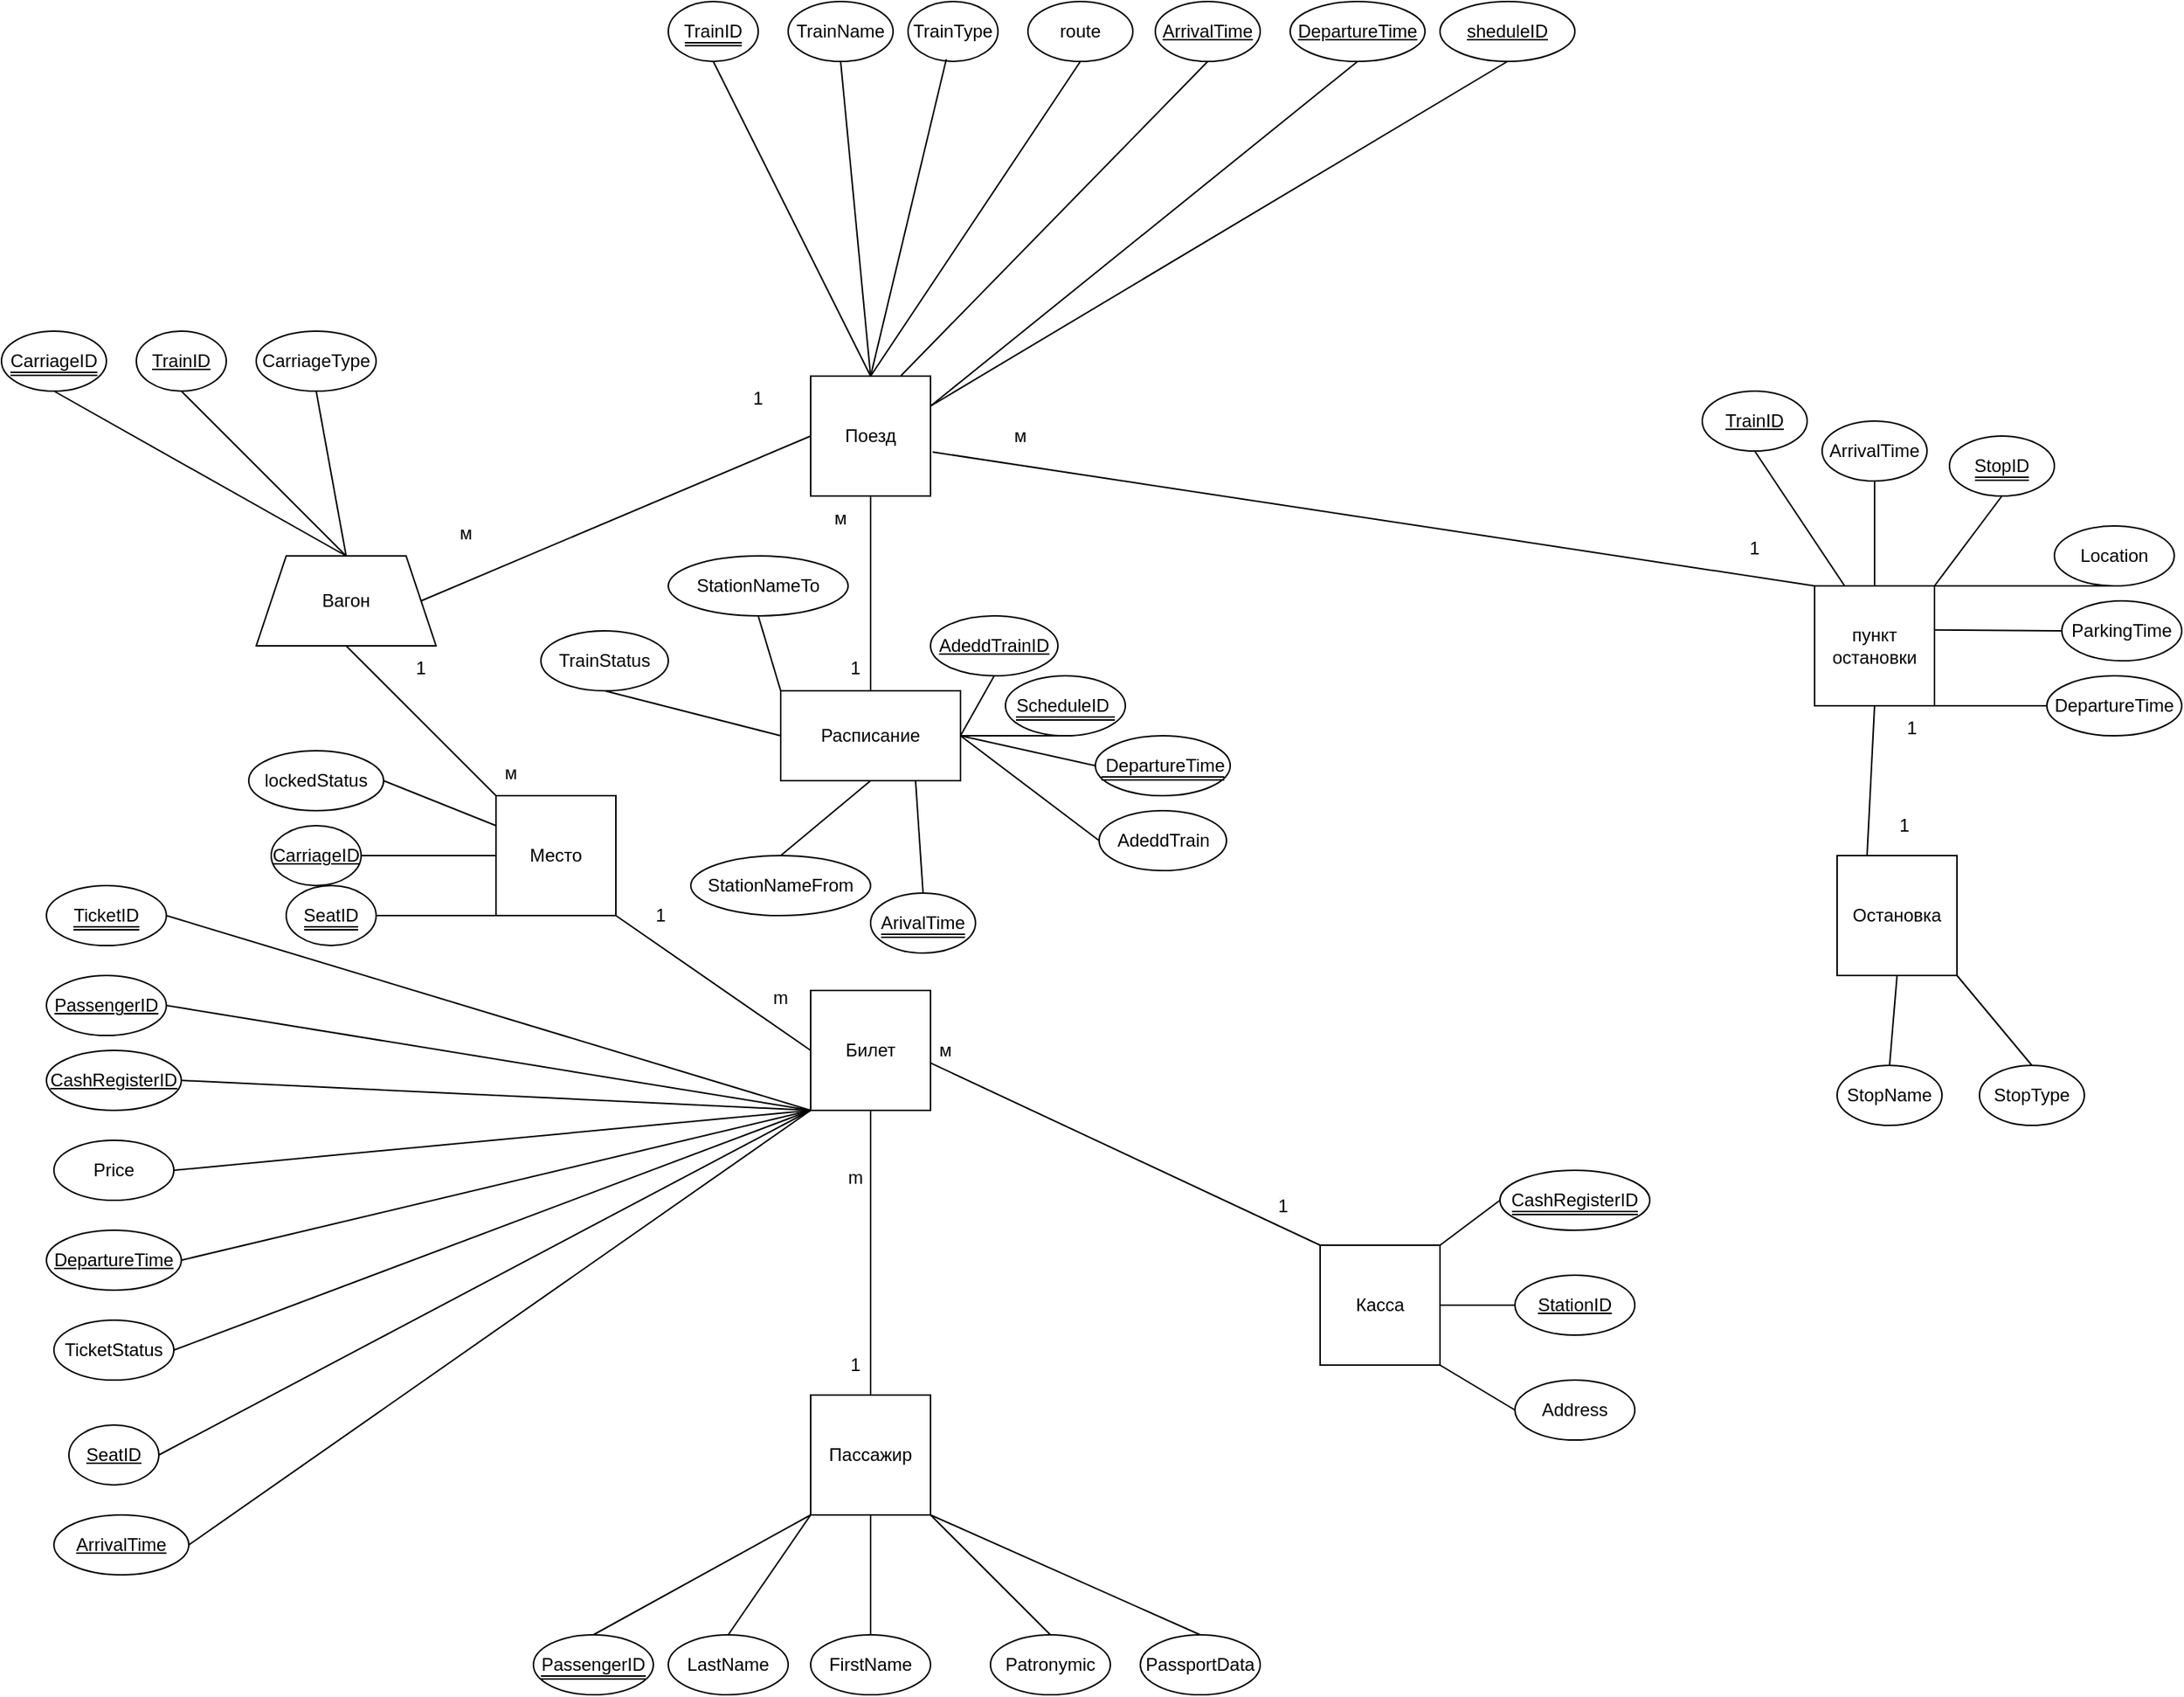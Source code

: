 <mxfile version="21.3.8" type="device">
  <diagram name="Страница 1" id="U9eMBwSNaWhd92oO-qZ4">
    <mxGraphModel dx="341" dy="960" grid="1" gridSize="10" guides="1" tooltips="1" connect="1" arrows="1" fold="1" page="1" pageScale="1" pageWidth="2339" pageHeight="3300" math="0" shadow="0">
      <root>
        <mxCell id="0" />
        <mxCell id="1" parent="0" />
        <mxCell id="5m4GdKWQHqqGuJiY5jLK-1" value="Билет" style="whiteSpace=wrap;html=1;aspect=fixed;" parent="1" vertex="1">
          <mxGeometry x="1280" y="1110" width="80" height="80" as="geometry" />
        </mxCell>
        <mxCell id="5m4GdKWQHqqGuJiY5jLK-2" value="Касса" style="whiteSpace=wrap;html=1;aspect=fixed;" parent="1" vertex="1">
          <mxGeometry x="1620" y="1280" width="80" height="80" as="geometry" />
        </mxCell>
        <mxCell id="5m4GdKWQHqqGuJiY5jLK-5" value="Пассажир" style="whiteSpace=wrap;html=1;aspect=fixed;" parent="1" vertex="1">
          <mxGeometry x="1280" y="1380" width="80" height="80" as="geometry" />
        </mxCell>
        <mxCell id="5m4GdKWQHqqGuJiY5jLK-6" value="Поезд" style="whiteSpace=wrap;html=1;aspect=fixed;" parent="1" vertex="1">
          <mxGeometry x="1280" y="700" width="80" height="80" as="geometry" />
        </mxCell>
        <mxCell id="5m4GdKWQHqqGuJiY5jLK-8" value="" style="endArrow=none;html=1;rounded=0;entryX=0.995;entryY=0.602;entryDx=0;entryDy=0;exitX=0;exitY=0;exitDx=0;exitDy=0;entryPerimeter=0;" parent="1" source="5m4GdKWQHqqGuJiY5jLK-2" target="5m4GdKWQHqqGuJiY5jLK-1" edge="1">
          <mxGeometry width="50" height="50" relative="1" as="geometry">
            <mxPoint x="1220" y="1140" as="sourcePoint" />
            <mxPoint x="1270" y="1090" as="targetPoint" />
          </mxGeometry>
        </mxCell>
        <mxCell id="5m4GdKWQHqqGuJiY5jLK-12" value="Остановка" style="whiteSpace=wrap;html=1;aspect=fixed;" parent="1" vertex="1">
          <mxGeometry x="1965" y="1020" width="80" height="80" as="geometry" />
        </mxCell>
        <mxCell id="5m4GdKWQHqqGuJiY5jLK-16" value="" style="endArrow=none;html=1;rounded=0;entryX=0.5;entryY=1;entryDx=0;entryDy=0;exitX=0.5;exitY=0;exitDx=0;exitDy=0;" parent="1" source="5m4GdKWQHqqGuJiY5jLK-5" target="5m4GdKWQHqqGuJiY5jLK-1" edge="1">
          <mxGeometry width="50" height="50" relative="1" as="geometry">
            <mxPoint x="1310" y="1220" as="sourcePoint" />
            <mxPoint x="1360" y="1170" as="targetPoint" />
          </mxGeometry>
        </mxCell>
        <mxCell id="5m4GdKWQHqqGuJiY5jLK-22" value="" style="endArrow=none;html=1;rounded=0;entryX=0;entryY=0.5;entryDx=0;entryDy=0;exitX=1;exitY=1;exitDx=0;exitDy=0;" parent="1" source="5m4GdKWQHqqGuJiY5jLK-162" target="5m4GdKWQHqqGuJiY5jLK-1" edge="1">
          <mxGeometry width="50" height="50" relative="1" as="geometry">
            <mxPoint x="1020.0" y="920" as="sourcePoint" />
            <mxPoint x="1460" y="1100" as="targetPoint" />
          </mxGeometry>
        </mxCell>
        <mxCell id="5m4GdKWQHqqGuJiY5jLK-24" value="&lt;span style=&quot;border-bottom: 3px double;&lt;br/&gt;&quot;&gt;TrainID&lt;/span&gt;" style="ellipse;whiteSpace=wrap;html=1;strokeColor=default;" parent="1" vertex="1">
          <mxGeometry x="1185" y="450" width="60" height="40" as="geometry" />
        </mxCell>
        <mxCell id="5m4GdKWQHqqGuJiY5jLK-26" value="TrainName" style="ellipse;whiteSpace=wrap;html=1;" parent="1" vertex="1">
          <mxGeometry x="1265" y="450" width="70" height="40" as="geometry" />
        </mxCell>
        <mxCell id="5m4GdKWQHqqGuJiY5jLK-27" value="TrainType" style="ellipse;whiteSpace=wrap;html=1;" parent="1" vertex="1">
          <mxGeometry x="1345" y="450" width="60" height="40" as="geometry" />
        </mxCell>
        <mxCell id="5m4GdKWQHqqGuJiY5jLK-29" value="" style="endArrow=none;html=1;rounded=0;entryX=0.5;entryY=1;entryDx=0;entryDy=0;exitX=0.5;exitY=0;exitDx=0;exitDy=0;" parent="1" source="5m4GdKWQHqqGuJiY5jLK-6" target="5m4GdKWQHqqGuJiY5jLK-26" edge="1">
          <mxGeometry width="50" height="50" relative="1" as="geometry">
            <mxPoint x="1300" y="760" as="sourcePoint" />
            <mxPoint x="1350" y="710" as="targetPoint" />
          </mxGeometry>
        </mxCell>
        <mxCell id="5m4GdKWQHqqGuJiY5jLK-30" value="" style="endArrow=none;html=1;rounded=0;entryX=0.5;entryY=1;entryDx=0;entryDy=0;exitX=0.5;exitY=0;exitDx=0;exitDy=0;" parent="1" source="5m4GdKWQHqqGuJiY5jLK-6" target="5m4GdKWQHqqGuJiY5jLK-24" edge="1">
          <mxGeometry width="50" height="50" relative="1" as="geometry">
            <mxPoint x="1320" y="840" as="sourcePoint" />
            <mxPoint x="1360" y="720" as="targetPoint" />
          </mxGeometry>
        </mxCell>
        <mxCell id="5m4GdKWQHqqGuJiY5jLK-31" value="" style="endArrow=none;html=1;rounded=0;entryX=0.425;entryY=0.964;entryDx=0;entryDy=0;entryPerimeter=0;exitX=0.5;exitY=0;exitDx=0;exitDy=0;" parent="1" source="5m4GdKWQHqqGuJiY5jLK-6" target="5m4GdKWQHqqGuJiY5jLK-27" edge="1">
          <mxGeometry width="50" height="50" relative="1" as="geometry">
            <mxPoint x="1320" y="780" as="sourcePoint" />
            <mxPoint x="1370" y="730" as="targetPoint" />
          </mxGeometry>
        </mxCell>
        <mxCell id="5m4GdKWQHqqGuJiY5jLK-34" value="&lt;u&gt;TrainID&lt;/u&gt;" style="ellipse;whiteSpace=wrap;html=1;" parent="1" vertex="1">
          <mxGeometry x="830" y="670" width="60" height="40" as="geometry" />
        </mxCell>
        <mxCell id="5m4GdKWQHqqGuJiY5jLK-35" value="&lt;span style=&quot;border-bottom: 3px double;&lt;br/&gt;&quot;&gt;CarriageID&lt;/span&gt;" style="ellipse;whiteSpace=wrap;html=1;" parent="1" vertex="1">
          <mxGeometry x="740" y="670" width="70" height="40" as="geometry" />
        </mxCell>
        <mxCell id="5m4GdKWQHqqGuJiY5jLK-36" value="CarriageType" style="ellipse;whiteSpace=wrap;html=1;" parent="1" vertex="1">
          <mxGeometry x="910" y="670" width="80" height="40" as="geometry" />
        </mxCell>
        <mxCell id="5m4GdKWQHqqGuJiY5jLK-37" value="&lt;u&gt;CarriageID&lt;/u&gt;" style="ellipse;whiteSpace=wrap;html=1;" parent="1" vertex="1">
          <mxGeometry x="920" y="1000" width="60" height="40" as="geometry" />
        </mxCell>
        <mxCell id="5m4GdKWQHqqGuJiY5jLK-38" value="" style="endArrow=none;html=1;rounded=0;entryX=0.5;entryY=1;entryDx=0;entryDy=0;exitX=0.5;exitY=0;exitDx=0;exitDy=0;" parent="1" source="5m4GdKWQHqqGuJiY5jLK-136" target="5m4GdKWQHqqGuJiY5jLK-35" edge="1">
          <mxGeometry width="50" height="50" relative="1" as="geometry">
            <mxPoint x="960" y="840" as="sourcePoint" />
            <mxPoint x="1010" y="790" as="targetPoint" />
          </mxGeometry>
        </mxCell>
        <mxCell id="5m4GdKWQHqqGuJiY5jLK-39" value="" style="endArrow=none;html=1;rounded=0;entryX=0.5;entryY=1;entryDx=0;entryDy=0;exitX=0.5;exitY=0;exitDx=0;exitDy=0;" parent="1" source="5m4GdKWQHqqGuJiY5jLK-136" target="5m4GdKWQHqqGuJiY5jLK-34" edge="1">
          <mxGeometry width="50" height="50" relative="1" as="geometry">
            <mxPoint x="970" y="850" as="sourcePoint" />
            <mxPoint x="1020" y="800" as="targetPoint" />
          </mxGeometry>
        </mxCell>
        <mxCell id="5m4GdKWQHqqGuJiY5jLK-40" value="" style="endArrow=none;html=1;rounded=0;entryX=0.5;entryY=1;entryDx=0;entryDy=0;exitX=0.5;exitY=0;exitDx=0;exitDy=0;" parent="1" source="5m4GdKWQHqqGuJiY5jLK-136" target="5m4GdKWQHqqGuJiY5jLK-36" edge="1">
          <mxGeometry width="50" height="50" relative="1" as="geometry">
            <mxPoint x="980" y="860" as="sourcePoint" />
            <mxPoint x="1030" y="810" as="targetPoint" />
          </mxGeometry>
        </mxCell>
        <mxCell id="5m4GdKWQHqqGuJiY5jLK-41" value="" style="endArrow=none;html=1;rounded=0;entryX=1;entryY=0.5;entryDx=0;entryDy=0;exitX=0;exitY=0.5;exitDx=0;exitDy=0;" parent="1" source="5m4GdKWQHqqGuJiY5jLK-162" target="5m4GdKWQHqqGuJiY5jLK-37" edge="1">
          <mxGeometry width="50" height="50" relative="1" as="geometry">
            <mxPoint x="990" y="870" as="sourcePoint" />
            <mxPoint x="1040" y="820" as="targetPoint" />
          </mxGeometry>
        </mxCell>
        <mxCell id="5m4GdKWQHqqGuJiY5jLK-43" value="&lt;span style=&quot;border-bottom: 3px double;&lt;br/&gt;&quot;&gt;StopID&lt;/span&gt;" style="ellipse;whiteSpace=wrap;html=1;" parent="1" vertex="1">
          <mxGeometry x="2040" y="740" width="70" height="40" as="geometry" />
        </mxCell>
        <mxCell id="5m4GdKWQHqqGuJiY5jLK-44" value="StopName" style="ellipse;whiteSpace=wrap;html=1;" parent="1" vertex="1">
          <mxGeometry x="1965" y="1160" width="70" height="40" as="geometry" />
        </mxCell>
        <mxCell id="5m4GdKWQHqqGuJiY5jLK-46" value="StopType" style="ellipse;whiteSpace=wrap;html=1;" parent="1" vertex="1">
          <mxGeometry x="2060" y="1160" width="70" height="40" as="geometry" />
        </mxCell>
        <mxCell id="5m4GdKWQHqqGuJiY5jLK-47" value="ArrivalTime" style="ellipse;whiteSpace=wrap;html=1;" parent="1" vertex="1">
          <mxGeometry x="1955" y="730" width="70" height="40" as="geometry" />
        </mxCell>
        <mxCell id="5m4GdKWQHqqGuJiY5jLK-48" value="ParkingTime" style="ellipse;whiteSpace=wrap;html=1;" parent="1" vertex="1">
          <mxGeometry x="2115" y="850" width="80" height="40" as="geometry" />
        </mxCell>
        <mxCell id="5m4GdKWQHqqGuJiY5jLK-49" value="DepartureTime" style="ellipse;whiteSpace=wrap;html=1;" parent="1" vertex="1">
          <mxGeometry x="2105" y="900" width="90" height="40" as="geometry" />
        </mxCell>
        <mxCell id="5m4GdKWQHqqGuJiY5jLK-51" value="" style="endArrow=none;html=1;rounded=0;entryX=0.5;entryY=1;entryDx=0;entryDy=0;exitX=1;exitY=0;exitDx=0;exitDy=0;" parent="1" source="146flQkY3l9YvQhqU9-r-3" target="5m4GdKWQHqqGuJiY5jLK-43" edge="1">
          <mxGeometry width="50" height="50" relative="1" as="geometry">
            <mxPoint x="1670" y="920" as="sourcePoint" />
            <mxPoint x="1720" y="870" as="targetPoint" />
          </mxGeometry>
        </mxCell>
        <mxCell id="5m4GdKWQHqqGuJiY5jLK-53" value="" style="endArrow=none;html=1;rounded=0;exitX=0.5;exitY=1;exitDx=0;exitDy=0;entryX=0.5;entryY=0;entryDx=0;entryDy=0;" parent="1" source="5m4GdKWQHqqGuJiY5jLK-12" target="5m4GdKWQHqqGuJiY5jLK-44" edge="1">
          <mxGeometry width="50" height="50" relative="1" as="geometry">
            <mxPoint x="1815" y="923" as="sourcePoint" />
            <mxPoint x="2035" y="1160" as="targetPoint" />
          </mxGeometry>
        </mxCell>
        <mxCell id="5m4GdKWQHqqGuJiY5jLK-54" value="" style="endArrow=none;html=1;rounded=0;entryX=0.5;entryY=1;entryDx=0;entryDy=0;exitX=0.5;exitY=0;exitDx=0;exitDy=0;" parent="1" source="146flQkY3l9YvQhqU9-r-3" target="5m4GdKWQHqqGuJiY5jLK-47" edge="1">
          <mxGeometry width="50" height="50" relative="1" as="geometry">
            <mxPoint x="1700" y="950" as="sourcePoint" />
            <mxPoint x="1750" y="900" as="targetPoint" />
          </mxGeometry>
        </mxCell>
        <mxCell id="5m4GdKWQHqqGuJiY5jLK-55" value="" style="endArrow=none;html=1;rounded=0;entryX=0;entryY=0.5;entryDx=0;entryDy=0;exitX=0.5;exitY=1;exitDx=0;exitDy=0;" parent="1" source="146flQkY3l9YvQhqU9-r-3" target="5m4GdKWQHqqGuJiY5jLK-49" edge="1">
          <mxGeometry width="50" height="50" relative="1" as="geometry">
            <mxPoint x="1710" y="960" as="sourcePoint" />
            <mxPoint x="1760" y="910" as="targetPoint" />
          </mxGeometry>
        </mxCell>
        <mxCell id="5m4GdKWQHqqGuJiY5jLK-56" value="" style="endArrow=none;html=1;rounded=0;entryX=0.5;entryY=0;entryDx=0;entryDy=0;exitX=1;exitY=1;exitDx=0;exitDy=0;" parent="1" source="5m4GdKWQHqqGuJiY5jLK-12" target="5m4GdKWQHqqGuJiY5jLK-46" edge="1">
          <mxGeometry width="50" height="50" relative="1" as="geometry">
            <mxPoint x="1805" y="850" as="sourcePoint" />
            <mxPoint x="2125" y="1160" as="targetPoint" />
          </mxGeometry>
        </mxCell>
        <mxCell id="5m4GdKWQHqqGuJiY5jLK-57" value="" style="endArrow=none;html=1;rounded=0;entryX=0;entryY=0.5;entryDx=0;entryDy=0;exitX=0.975;exitY=0.367;exitDx=0;exitDy=0;exitPerimeter=0;" parent="1" source="146flQkY3l9YvQhqU9-r-3" target="5m4GdKWQHqqGuJiY5jLK-48" edge="1">
          <mxGeometry width="50" height="50" relative="1" as="geometry">
            <mxPoint x="1660" y="930" as="sourcePoint" />
            <mxPoint x="1710" y="910" as="targetPoint" />
          </mxGeometry>
        </mxCell>
        <mxCell id="5m4GdKWQHqqGuJiY5jLK-67" value="&lt;u&gt;StationID&lt;/u&gt;" style="ellipse;whiteSpace=wrap;html=1;" parent="1" vertex="1">
          <mxGeometry x="1750" y="1300" width="80" height="40" as="geometry" />
        </mxCell>
        <mxCell id="5m4GdKWQHqqGuJiY5jLK-68" value="&lt;span style=&quot;border-bottom: 3px double;&lt;br/&gt;&quot;&gt;CashRegisterID&lt;/span&gt;" style="ellipse;whiteSpace=wrap;html=1;" parent="1" vertex="1">
          <mxGeometry x="1740" y="1230" width="100" height="40" as="geometry" />
        </mxCell>
        <mxCell id="5m4GdKWQHqqGuJiY5jLK-69" value="Address" style="ellipse;whiteSpace=wrap;html=1;" parent="1" vertex="1">
          <mxGeometry x="1750" y="1370" width="80" height="40" as="geometry" />
        </mxCell>
        <mxCell id="5m4GdKWQHqqGuJiY5jLK-70" value="" style="endArrow=none;html=1;rounded=0;entryX=0;entryY=0.5;entryDx=0;entryDy=0;" parent="1" target="5m4GdKWQHqqGuJiY5jLK-68" edge="1">
          <mxGeometry width="50" height="50" relative="1" as="geometry">
            <mxPoint x="1700" y="1280" as="sourcePoint" />
            <mxPoint x="1660" y="1250" as="targetPoint" />
          </mxGeometry>
        </mxCell>
        <mxCell id="5m4GdKWQHqqGuJiY5jLK-71" value="" style="endArrow=none;html=1;rounded=0;entryX=0;entryY=0.5;entryDx=0;entryDy=0;exitX=1;exitY=0.5;exitDx=0;exitDy=0;" parent="1" target="5m4GdKWQHqqGuJiY5jLK-67" edge="1">
          <mxGeometry width="50" height="50" relative="1" as="geometry">
            <mxPoint x="1700" y="1320" as="sourcePoint" />
            <mxPoint x="1670" y="1260" as="targetPoint" />
          </mxGeometry>
        </mxCell>
        <mxCell id="5m4GdKWQHqqGuJiY5jLK-72" value="" style="endArrow=none;html=1;rounded=0;entryX=0;entryY=0.5;entryDx=0;entryDy=0;exitX=1;exitY=1;exitDx=0;exitDy=0;" parent="1" target="5m4GdKWQHqqGuJiY5jLK-69" edge="1">
          <mxGeometry width="50" height="50" relative="1" as="geometry">
            <mxPoint x="1700" y="1360" as="sourcePoint" />
            <mxPoint x="1680" y="1270" as="targetPoint" />
          </mxGeometry>
        </mxCell>
        <mxCell id="5m4GdKWQHqqGuJiY5jLK-73" value="PassportData" style="ellipse;whiteSpace=wrap;html=1;" parent="1" vertex="1">
          <mxGeometry x="1500" y="1540" width="80" height="40" as="geometry" />
        </mxCell>
        <mxCell id="5m4GdKWQHqqGuJiY5jLK-74" value="&lt;span style=&quot;border-bottom: 3px double;&lt;br/&gt;&quot;&gt;PassengerID&lt;/span&gt;" style="ellipse;whiteSpace=wrap;html=1;" parent="1" vertex="1">
          <mxGeometry x="1095" y="1540" width="80" height="40" as="geometry" />
        </mxCell>
        <mxCell id="5m4GdKWQHqqGuJiY5jLK-75" value="LastName" style="ellipse;whiteSpace=wrap;html=1;" parent="1" vertex="1">
          <mxGeometry x="1185" y="1540" width="80" height="40" as="geometry" />
        </mxCell>
        <mxCell id="5m4GdKWQHqqGuJiY5jLK-76" value="FirstName" style="ellipse;whiteSpace=wrap;html=1;" parent="1" vertex="1">
          <mxGeometry x="1280" y="1540" width="80" height="40" as="geometry" />
        </mxCell>
        <mxCell id="5m4GdKWQHqqGuJiY5jLK-77" value="Patronymic" style="ellipse;whiteSpace=wrap;html=1;" parent="1" vertex="1">
          <mxGeometry x="1400" y="1540" width="80" height="40" as="geometry" />
        </mxCell>
        <mxCell id="5m4GdKWQHqqGuJiY5jLK-78" value="" style="endArrow=none;html=1;rounded=0;entryX=0;entryY=1;entryDx=0;entryDy=0;exitX=0.5;exitY=0;exitDx=0;exitDy=0;" parent="1" source="5m4GdKWQHqqGuJiY5jLK-74" target="5m4GdKWQHqqGuJiY5jLK-5" edge="1">
          <mxGeometry width="50" height="50" relative="1" as="geometry">
            <mxPoint x="1150" y="1450" as="sourcePoint" />
            <mxPoint x="1200" y="1400" as="targetPoint" />
          </mxGeometry>
        </mxCell>
        <mxCell id="5m4GdKWQHqqGuJiY5jLK-79" value="" style="endArrow=none;html=1;rounded=0;entryX=0;entryY=1;entryDx=0;entryDy=0;exitX=0.5;exitY=0;exitDx=0;exitDy=0;" parent="1" source="5m4GdKWQHqqGuJiY5jLK-75" target="5m4GdKWQHqqGuJiY5jLK-5" edge="1">
          <mxGeometry width="50" height="50" relative="1" as="geometry">
            <mxPoint x="1215" y="1450" as="sourcePoint" />
            <mxPoint x="1265" y="1400" as="targetPoint" />
          </mxGeometry>
        </mxCell>
        <mxCell id="5m4GdKWQHqqGuJiY5jLK-80" value="" style="endArrow=none;html=1;rounded=0;entryX=0.5;entryY=1;entryDx=0;entryDy=0;exitX=0.5;exitY=0;exitDx=0;exitDy=0;" parent="1" source="5m4GdKWQHqqGuJiY5jLK-76" target="5m4GdKWQHqqGuJiY5jLK-5" edge="1">
          <mxGeometry width="50" height="50" relative="1" as="geometry">
            <mxPoint x="1170" y="1470" as="sourcePoint" />
            <mxPoint x="1220" y="1420" as="targetPoint" />
          </mxGeometry>
        </mxCell>
        <mxCell id="5m4GdKWQHqqGuJiY5jLK-81" value="" style="endArrow=none;html=1;rounded=0;entryX=1;entryY=1;entryDx=0;entryDy=0;exitX=0.5;exitY=0;exitDx=0;exitDy=0;" parent="1" source="5m4GdKWQHqqGuJiY5jLK-77" target="5m4GdKWQHqqGuJiY5jLK-5" edge="1">
          <mxGeometry width="50" height="50" relative="1" as="geometry">
            <mxPoint x="1180" y="1480" as="sourcePoint" />
            <mxPoint x="1230" y="1430" as="targetPoint" />
          </mxGeometry>
        </mxCell>
        <mxCell id="5m4GdKWQHqqGuJiY5jLK-82" value="" style="endArrow=none;html=1;rounded=0;entryX=1;entryY=1;entryDx=0;entryDy=0;exitX=0.5;exitY=0;exitDx=0;exitDy=0;" parent="1" source="5m4GdKWQHqqGuJiY5jLK-73" target="5m4GdKWQHqqGuJiY5jLK-5" edge="1">
          <mxGeometry width="50" height="50" relative="1" as="geometry">
            <mxPoint x="1190" y="1490" as="sourcePoint" />
            <mxPoint x="1240" y="1440" as="targetPoint" />
          </mxGeometry>
        </mxCell>
        <mxCell id="5m4GdKWQHqqGuJiY5jLK-83" value="&lt;span style=&quot;border-bottom: 3px double;&lt;br/&gt;&quot;&gt;TicketID&lt;/span&gt;" style="ellipse;whiteSpace=wrap;html=1;" parent="1" vertex="1">
          <mxGeometry x="770" y="1040" width="80" height="40" as="geometry" />
        </mxCell>
        <mxCell id="5m4GdKWQHqqGuJiY5jLK-84" value="&lt;u&gt;PassengerID&lt;/u&gt;" style="ellipse;whiteSpace=wrap;html=1;" parent="1" vertex="1">
          <mxGeometry x="770" y="1100" width="80" height="40" as="geometry" />
        </mxCell>
        <mxCell id="5m4GdKWQHqqGuJiY5jLK-86" value="&lt;u&gt;DepartureTime&lt;/u&gt;" style="ellipse;whiteSpace=wrap;html=1;" parent="1" vertex="1">
          <mxGeometry x="770" y="1270" width="90" height="40" as="geometry" />
        </mxCell>
        <mxCell id="5m4GdKWQHqqGuJiY5jLK-90" value="&lt;u&gt;CashRegisterID&lt;/u&gt;" style="ellipse;whiteSpace=wrap;html=1;" parent="1" vertex="1">
          <mxGeometry x="770" y="1150" width="90" height="40" as="geometry" />
        </mxCell>
        <mxCell id="5m4GdKWQHqqGuJiY5jLK-91" value="Price" style="ellipse;whiteSpace=wrap;html=1;" parent="1" vertex="1">
          <mxGeometry x="775" y="1210" width="80" height="40" as="geometry" />
        </mxCell>
        <mxCell id="5m4GdKWQHqqGuJiY5jLK-92" value="" style="endArrow=none;html=1;rounded=0;entryX=0;entryY=1;entryDx=0;entryDy=0;exitX=1;exitY=0.5;exitDx=0;exitDy=0;" parent="1" source="5m4GdKWQHqqGuJiY5jLK-83" target="5m4GdKWQHqqGuJiY5jLK-1" edge="1">
          <mxGeometry width="50" height="50" relative="1" as="geometry">
            <mxPoint x="1090" y="1120" as="sourcePoint" />
            <mxPoint x="1140" y="1070" as="targetPoint" />
          </mxGeometry>
        </mxCell>
        <mxCell id="5m4GdKWQHqqGuJiY5jLK-93" value="" style="endArrow=none;html=1;rounded=0;entryX=0;entryY=1;entryDx=0;entryDy=0;exitX=1;exitY=0.5;exitDx=0;exitDy=0;" parent="1" source="5m4GdKWQHqqGuJiY5jLK-84" target="5m4GdKWQHqqGuJiY5jLK-1" edge="1">
          <mxGeometry width="50" height="50" relative="1" as="geometry">
            <mxPoint x="1100" y="1130" as="sourcePoint" />
            <mxPoint x="1150" y="1080" as="targetPoint" />
          </mxGeometry>
        </mxCell>
        <mxCell id="5m4GdKWQHqqGuJiY5jLK-95" value="" style="endArrow=none;html=1;rounded=0;entryX=0;entryY=1;entryDx=0;entryDy=0;exitX=1;exitY=0.5;exitDx=0;exitDy=0;" parent="1" source="5m4GdKWQHqqGuJiY5jLK-86" target="5m4GdKWQHqqGuJiY5jLK-1" edge="1">
          <mxGeometry width="50" height="50" relative="1" as="geometry">
            <mxPoint x="1120" y="1150" as="sourcePoint" />
            <mxPoint x="1170" y="1100" as="targetPoint" />
          </mxGeometry>
        </mxCell>
        <mxCell id="5m4GdKWQHqqGuJiY5jLK-97" value="" style="endArrow=none;html=1;rounded=0;entryX=0;entryY=1;entryDx=0;entryDy=0;exitX=1;exitY=0.5;exitDx=0;exitDy=0;" parent="1" source="5m4GdKWQHqqGuJiY5jLK-90" target="5m4GdKWQHqqGuJiY5jLK-1" edge="1">
          <mxGeometry width="50" height="50" relative="1" as="geometry">
            <mxPoint x="1140" y="1170" as="sourcePoint" />
            <mxPoint x="1190" y="1120" as="targetPoint" />
          </mxGeometry>
        </mxCell>
        <mxCell id="5m4GdKWQHqqGuJiY5jLK-98" value="" style="endArrow=none;html=1;rounded=0;entryX=0;entryY=1;entryDx=0;entryDy=0;exitX=1;exitY=0.5;exitDx=0;exitDy=0;" parent="1" source="5m4GdKWQHqqGuJiY5jLK-91" target="5m4GdKWQHqqGuJiY5jLK-1" edge="1">
          <mxGeometry width="50" height="50" relative="1" as="geometry">
            <mxPoint x="1150" y="1180" as="sourcePoint" />
            <mxPoint x="1200" y="1130" as="targetPoint" />
          </mxGeometry>
        </mxCell>
        <mxCell id="5m4GdKWQHqqGuJiY5jLK-105" value="1" style="text;html=1;strokeColor=none;fillColor=none;align=center;verticalAlign=middle;whiteSpace=wrap;rounded=0;" parent="1" vertex="1">
          <mxGeometry x="1280" y="880" width="60" height="30" as="geometry" />
        </mxCell>
        <mxCell id="5m4GdKWQHqqGuJiY5jLK-107" value="m" style="text;html=1;strokeColor=none;fillColor=none;align=center;verticalAlign=middle;whiteSpace=wrap;rounded=0;" parent="1" vertex="1">
          <mxGeometry x="1280" y="1220" width="60" height="30" as="geometry" />
        </mxCell>
        <mxCell id="5m4GdKWQHqqGuJiY5jLK-108" value="1" style="text;html=1;strokeColor=none;fillColor=none;align=center;verticalAlign=middle;whiteSpace=wrap;rounded=0;" parent="1" vertex="1">
          <mxGeometry x="1280" y="1345" width="60" height="30" as="geometry" />
        </mxCell>
        <mxCell id="5m4GdKWQHqqGuJiY5jLK-110" value="м" style="text;html=1;strokeColor=none;fillColor=none;align=center;verticalAlign=middle;whiteSpace=wrap;rounded=0;" parent="1" vertex="1">
          <mxGeometry x="1050" y="950" width="60" height="30" as="geometry" />
        </mxCell>
        <mxCell id="5m4GdKWQHqqGuJiY5jLK-111" value="m" style="text;html=1;strokeColor=none;fillColor=none;align=center;verticalAlign=middle;whiteSpace=wrap;rounded=0;" parent="1" vertex="1">
          <mxGeometry x="1230" y="1100" width="60" height="30" as="geometry" />
        </mxCell>
        <mxCell id="5m4GdKWQHqqGuJiY5jLK-112" value="1" style="text;html=1;strokeColor=none;fillColor=none;align=center;verticalAlign=middle;whiteSpace=wrap;rounded=0;" parent="1" vertex="1">
          <mxGeometry x="990" y="880" width="60" height="30" as="geometry" />
        </mxCell>
        <mxCell id="5m4GdKWQHqqGuJiY5jLK-113" value="м" style="text;html=1;strokeColor=none;fillColor=none;align=center;verticalAlign=middle;whiteSpace=wrap;rounded=0;" parent="1" vertex="1">
          <mxGeometry x="1340" y="1135" width="60" height="30" as="geometry" />
        </mxCell>
        <mxCell id="5m4GdKWQHqqGuJiY5jLK-136" value="Вагон" style="shape=trapezoid;perimeter=trapezoidPerimeter;whiteSpace=wrap;html=1;fixedSize=1;" parent="1" vertex="1">
          <mxGeometry x="910" y="820" width="120" height="60" as="geometry" />
        </mxCell>
        <mxCell id="5m4GdKWQHqqGuJiY5jLK-146" value="&lt;span style=&quot;border-bottom: 3px double;&lt;br/&gt;&quot;&gt;ScheduleID&amp;nbsp;&lt;/span&gt;" style="ellipse;whiteSpace=wrap;html=1;" parent="1" vertex="1">
          <mxGeometry x="1410" y="900" width="80" height="40" as="geometry" />
        </mxCell>
        <mxCell id="5m4GdKWQHqqGuJiY5jLK-147" value="TrainStatus" style="ellipse;whiteSpace=wrap;html=1;" parent="1" vertex="1">
          <mxGeometry x="1100" y="870" width="85" height="40" as="geometry" />
        </mxCell>
        <mxCell id="5m4GdKWQHqqGuJiY5jLK-149" value="" style="endArrow=none;html=1;rounded=0;entryX=0.5;entryY=1;entryDx=0;entryDy=0;exitX=1;exitY=0.5;exitDx=0;exitDy=0;" parent="1" source="dWql0YSoLtNqnmDHUXrx-1" target="5m4GdKWQHqqGuJiY5jLK-146" edge="1">
          <mxGeometry width="50" height="50" relative="1" as="geometry">
            <mxPoint x="1485" y="1190" as="sourcePoint" />
            <mxPoint x="1360" y="1010" as="targetPoint" />
          </mxGeometry>
        </mxCell>
        <mxCell id="5m4GdKWQHqqGuJiY5jLK-150" value="" style="endArrow=none;html=1;rounded=0;entryX=0.5;entryY=1;entryDx=0;entryDy=0;exitX=0;exitY=0.5;exitDx=0;exitDy=0;" parent="1" source="dWql0YSoLtNqnmDHUXrx-1" target="5m4GdKWQHqqGuJiY5jLK-147" edge="1">
          <mxGeometry width="50" height="50" relative="1" as="geometry">
            <mxPoint x="1455" y="1190" as="sourcePoint" />
            <mxPoint x="1360" y="1010" as="targetPoint" />
          </mxGeometry>
        </mxCell>
        <mxCell id="5m4GdKWQHqqGuJiY5jLK-151" value="AdeddTrain" style="ellipse;whiteSpace=wrap;html=1;" parent="1" vertex="1">
          <mxGeometry x="1472.5" y="990" width="85" height="40" as="geometry" />
        </mxCell>
        <mxCell id="5m4GdKWQHqqGuJiY5jLK-152" value="&lt;u&gt;AdeddTrainID&lt;/u&gt;" style="ellipse;whiteSpace=wrap;html=1;" parent="1" vertex="1">
          <mxGeometry x="1360" y="860" width="85" height="40" as="geometry" />
        </mxCell>
        <mxCell id="5m4GdKWQHqqGuJiY5jLK-153" value="" style="endArrow=none;html=1;rounded=0;entryX=1;entryY=0.5;entryDx=0;entryDy=0;exitX=0;exitY=0.5;exitDx=0;exitDy=0;" parent="1" target="dWql0YSoLtNqnmDHUXrx-1" edge="1" source="5m4GdKWQHqqGuJiY5jLK-151">
          <mxGeometry width="50" height="50" relative="1" as="geometry">
            <mxPoint x="1460" y="1000" as="sourcePoint" />
            <mxPoint x="1485" y="1190" as="targetPoint" />
          </mxGeometry>
        </mxCell>
        <mxCell id="5m4GdKWQHqqGuJiY5jLK-154" value="" style="endArrow=none;html=1;rounded=0;entryX=0.5;entryY=1;entryDx=0;entryDy=0;exitX=1;exitY=0.5;exitDx=0;exitDy=0;" parent="1" source="dWql0YSoLtNqnmDHUXrx-1" target="5m4GdKWQHqqGuJiY5jLK-152" edge="1">
          <mxGeometry width="50" height="50" relative="1" as="geometry">
            <mxPoint x="1485" y="1190" as="sourcePoint" />
            <mxPoint x="1360" y="900" as="targetPoint" />
          </mxGeometry>
        </mxCell>
        <mxCell id="5m4GdKWQHqqGuJiY5jLK-156" value="TicketStatus" style="ellipse;whiteSpace=wrap;html=1;" parent="1" vertex="1">
          <mxGeometry x="775" y="1330" width="80" height="40" as="geometry" />
        </mxCell>
        <mxCell id="5m4GdKWQHqqGuJiY5jLK-157" value="" style="endArrow=none;html=1;rounded=0;entryX=0;entryY=1;entryDx=0;entryDy=0;exitX=1;exitY=0.5;exitDx=0;exitDy=0;" parent="1" source="5m4GdKWQHqqGuJiY5jLK-156" target="5m4GdKWQHqqGuJiY5jLK-1" edge="1">
          <mxGeometry width="50" height="50" relative="1" as="geometry">
            <mxPoint x="1020" y="1490" as="sourcePoint" />
            <mxPoint x="1290" y="1200" as="targetPoint" />
          </mxGeometry>
        </mxCell>
        <mxCell id="5m4GdKWQHqqGuJiY5jLK-158" value="route" style="ellipse;whiteSpace=wrap;html=1;" parent="1" vertex="1">
          <mxGeometry x="1425" y="450" width="70" height="40" as="geometry" />
        </mxCell>
        <mxCell id="5m4GdKWQHqqGuJiY5jLK-159" value="" style="endArrow=none;html=1;rounded=0;entryX=0.5;entryY=1;entryDx=0;entryDy=0;exitX=0.5;exitY=0;exitDx=0;exitDy=0;" parent="1" source="5m4GdKWQHqqGuJiY5jLK-6" target="5m4GdKWQHqqGuJiY5jLK-158" edge="1">
          <mxGeometry width="50" height="50" relative="1" as="geometry">
            <mxPoint x="1330" y="850" as="sourcePoint" />
            <mxPoint x="1420" y="680" as="targetPoint" />
          </mxGeometry>
        </mxCell>
        <mxCell id="5m4GdKWQHqqGuJiY5jLK-163" value="" style="endArrow=none;html=1;rounded=0;entryX=0;entryY=0;entryDx=0;entryDy=0;exitX=0.5;exitY=1;exitDx=0;exitDy=0;" parent="1" source="5m4GdKWQHqqGuJiY5jLK-136" target="5m4GdKWQHqqGuJiY5jLK-162" edge="1">
          <mxGeometry width="50" height="50" relative="1" as="geometry">
            <mxPoint x="990" y="910" as="sourcePoint" />
            <mxPoint x="1280" y="1150" as="targetPoint" />
          </mxGeometry>
        </mxCell>
        <mxCell id="5m4GdKWQHqqGuJiY5jLK-162" value="Место" style="whiteSpace=wrap;html=1;aspect=fixed;" parent="1" vertex="1">
          <mxGeometry x="1070" y="980" width="80" height="80" as="geometry" />
        </mxCell>
        <mxCell id="5m4GdKWQHqqGuJiY5jLK-164" value="&lt;u&gt;SeatID&lt;/u&gt;" style="ellipse;whiteSpace=wrap;html=1;" parent="1" vertex="1">
          <mxGeometry x="785" y="1400" width="60" height="40" as="geometry" />
        </mxCell>
        <mxCell id="5m4GdKWQHqqGuJiY5jLK-165" value="" style="endArrow=none;html=1;rounded=0;exitX=1;exitY=0.5;exitDx=0;exitDy=0;" parent="1" source="5m4GdKWQHqqGuJiY5jLK-164" edge="1">
          <mxGeometry width="50" height="50" relative="1" as="geometry">
            <mxPoint x="870" y="1580" as="sourcePoint" />
            <mxPoint x="1280" y="1190" as="targetPoint" />
          </mxGeometry>
        </mxCell>
        <mxCell id="5m4GdKWQHqqGuJiY5jLK-166" value="1" style="text;html=1;strokeColor=none;fillColor=none;align=center;verticalAlign=middle;whiteSpace=wrap;rounded=0;" parent="1" vertex="1">
          <mxGeometry x="1150" y="1045" width="60" height="30" as="geometry" />
        </mxCell>
        <mxCell id="5m4GdKWQHqqGuJiY5jLK-167" value="&lt;span style=&quot;border-bottom: 3px double;&lt;br/&gt;&quot;&gt;SeatID&lt;/span&gt;" style="ellipse;whiteSpace=wrap;html=1;" parent="1" vertex="1">
          <mxGeometry x="930" y="1040" width="60" height="40" as="geometry" />
        </mxCell>
        <mxCell id="5m4GdKWQHqqGuJiY5jLK-168" value="" style="endArrow=none;html=1;rounded=0;entryX=1;entryY=0.5;entryDx=0;entryDy=0;exitX=0;exitY=1;exitDx=0;exitDy=0;" parent="1" source="5m4GdKWQHqqGuJiY5jLK-162" target="5m4GdKWQHqqGuJiY5jLK-167" edge="1">
          <mxGeometry width="50" height="50" relative="1" as="geometry">
            <mxPoint x="1090" y="1060" as="sourcePoint" />
            <mxPoint x="1000" y="1030" as="targetPoint" />
          </mxGeometry>
        </mxCell>
        <mxCell id="5m4GdKWQHqqGuJiY5jLK-174" value="м" style="text;html=1;strokeColor=none;fillColor=none;align=center;verticalAlign=middle;whiteSpace=wrap;rounded=0;" parent="1" vertex="1">
          <mxGeometry x="1390" y="725" width="60" height="30" as="geometry" />
        </mxCell>
        <mxCell id="5m4GdKWQHqqGuJiY5jLK-179" value="&lt;span style=&quot;color: rgb(0, 0, 0); font-family: Helvetica; font-size: 12px; font-style: normal; font-variant-ligatures: normal; font-variant-caps: normal; font-weight: 400; letter-spacing: normal; orphans: 2; text-align: center; text-indent: 0px; text-transform: none; widows: 2; word-spacing: 0px; -webkit-text-stroke-width: 0px; background-color: rgb(251, 251, 251); text-decoration-thickness: initial; text-decoration-style: initial; text-decoration-color: initial; float: none; display: inline !important;&quot;&gt;1&lt;/span&gt;" style="text;whiteSpace=wrap;html=1;" parent="1" vertex="1">
          <mxGeometry x="1590" y="1240" width="40" height="40" as="geometry" />
        </mxCell>
        <mxCell id="dWql0YSoLtNqnmDHUXrx-1" value="Расписание" style="rounded=0;whiteSpace=wrap;html=1;" parent="1" vertex="1">
          <mxGeometry x="1260" y="910" width="120" height="60" as="geometry" />
        </mxCell>
        <mxCell id="RNkFD1wAyUpK9NKJ0wDk-3" value="StationNameTo" style="ellipse;whiteSpace=wrap;html=1;strokeColor=default;" parent="1" vertex="1">
          <mxGeometry x="1185" y="820" width="120" height="40" as="geometry" />
        </mxCell>
        <mxCell id="RNkFD1wAyUpK9NKJ0wDk-4" value="StationNameFrom" style="ellipse;whiteSpace=wrap;html=1;" parent="1" vertex="1">
          <mxGeometry x="1200" y="1020" width="120" height="40" as="geometry" />
        </mxCell>
        <mxCell id="RNkFD1wAyUpK9NKJ0wDk-5" value="" style="endArrow=none;html=1;rounded=0;entryX=0.5;entryY=1;entryDx=0;entryDy=0;exitX=0;exitY=0;exitDx=0;exitDy=0;" parent="1" target="RNkFD1wAyUpK9NKJ0wDk-3" edge="1" source="dWql0YSoLtNqnmDHUXrx-1">
          <mxGeometry width="50" height="50" relative="1" as="geometry">
            <mxPoint x="1320" y="700" as="sourcePoint" />
            <mxPoint x="1495" y="500" as="targetPoint" />
          </mxGeometry>
        </mxCell>
        <mxCell id="RNkFD1wAyUpK9NKJ0wDk-6" value="" style="endArrow=none;html=1;rounded=0;exitX=0.5;exitY=1;exitDx=0;exitDy=0;entryX=0.5;entryY=0;entryDx=0;entryDy=0;" parent="1" target="RNkFD1wAyUpK9NKJ0wDk-4" edge="1" source="dWql0YSoLtNqnmDHUXrx-1">
          <mxGeometry width="50" height="50" relative="1" as="geometry">
            <mxPoint x="1320" y="700" as="sourcePoint" />
            <mxPoint x="1320" y="1030" as="targetPoint" />
          </mxGeometry>
        </mxCell>
        <mxCell id="RNkFD1wAyUpK9NKJ0wDk-8" value="&lt;span style=&quot;border-bottom: 3px double;&lt;br/&gt;&quot;&gt;&amp;nbsp;DepartureTime &lt;/span&gt;" style="ellipse;whiteSpace=wrap;html=1;" parent="1" vertex="1">
          <mxGeometry x="1470" y="940" width="90" height="40" as="geometry" />
        </mxCell>
        <mxCell id="RNkFD1wAyUpK9NKJ0wDk-9" value="&lt;span style=&quot;border-bottom: 3px double;&lt;br/&gt;&quot;&gt;ArivalTime&lt;/span&gt;" style="ellipse;whiteSpace=wrap;html=1;" parent="1" vertex="1">
          <mxGeometry x="1320" y="1045" width="70" height="40" as="geometry" />
        </mxCell>
        <mxCell id="RNkFD1wAyUpK9NKJ0wDk-10" value="" style="endArrow=none;html=1;rounded=0;entryX=0.75;entryY=1;entryDx=0;entryDy=0;exitX=0.5;exitY=0;exitDx=0;exitDy=0;" parent="1" source="RNkFD1wAyUpK9NKJ0wDk-9" target="dWql0YSoLtNqnmDHUXrx-1" edge="1">
          <mxGeometry width="50" height="50" relative="1" as="geometry">
            <mxPoint x="1602.5" y="750" as="sourcePoint" />
            <mxPoint x="1392.5" y="540" as="targetPoint" />
          </mxGeometry>
        </mxCell>
        <mxCell id="RNkFD1wAyUpK9NKJ0wDk-11" value="" style="endArrow=none;html=1;rounded=0;entryX=0;entryY=0.5;entryDx=0;entryDy=0;exitX=1;exitY=0.5;exitDx=0;exitDy=0;" parent="1" source="dWql0YSoLtNqnmDHUXrx-1" target="RNkFD1wAyUpK9NKJ0wDk-8" edge="1">
          <mxGeometry width="50" height="50" relative="1" as="geometry">
            <mxPoint x="1230" y="700" as="sourcePoint" />
            <mxPoint x="1020" y="490" as="targetPoint" />
          </mxGeometry>
        </mxCell>
        <mxCell id="RNkFD1wAyUpK9NKJ0wDk-13" value="" style="endArrow=none;html=1;rounded=0;entryX=0.5;entryY=1;entryDx=0;entryDy=0;exitX=1;exitY=0;exitDx=0;exitDy=0;" parent="1" source="146flQkY3l9YvQhqU9-r-3" target="146flQkY3l9YvQhqU9-r-10" edge="1">
          <mxGeometry width="50" height="50" relative="1" as="geometry">
            <mxPoint x="1670" y="850" as="sourcePoint" />
            <mxPoint x="1681.716" y="754.142" as="targetPoint" />
          </mxGeometry>
        </mxCell>
        <mxCell id="146flQkY3l9YvQhqU9-r-1" value="" style="endArrow=none;html=1;rounded=0;exitX=0.5;exitY=0;exitDx=0;exitDy=0;" edge="1" parent="1" source="dWql0YSoLtNqnmDHUXrx-1">
          <mxGeometry width="50" height="50" relative="1" as="geometry">
            <mxPoint x="1565" y="950" as="sourcePoint" />
            <mxPoint x="1320" y="780" as="targetPoint" />
          </mxGeometry>
        </mxCell>
        <mxCell id="146flQkY3l9YvQhqU9-r-2" value="" style="endArrow=none;html=1;rounded=0;entryX=0;entryY=0.5;entryDx=0;entryDy=0;exitX=1;exitY=0.5;exitDx=0;exitDy=0;" edge="1" parent="1" source="5m4GdKWQHqqGuJiY5jLK-136" target="5m4GdKWQHqqGuJiY5jLK-6">
          <mxGeometry width="50" height="50" relative="1" as="geometry">
            <mxPoint x="1069" y="780" as="sourcePoint" />
            <mxPoint x="1169" y="880" as="targetPoint" />
          </mxGeometry>
        </mxCell>
        <mxCell id="146flQkY3l9YvQhqU9-r-3" value="пункт остановки" style="whiteSpace=wrap;html=1;aspect=fixed;" vertex="1" parent="1">
          <mxGeometry x="1950" y="840" width="80" height="80" as="geometry" />
        </mxCell>
        <mxCell id="146flQkY3l9YvQhqU9-r-5" value="" style="endArrow=none;html=1;rounded=0;exitX=0.5;exitY=1;exitDx=0;exitDy=0;entryX=0.25;entryY=0;entryDx=0;entryDy=0;" edge="1" parent="1" source="146flQkY3l9YvQhqU9-r-3" target="5m4GdKWQHqqGuJiY5jLK-12">
          <mxGeometry width="50" height="50" relative="1" as="geometry">
            <mxPoint x="2030" y="1140" as="sourcePoint" />
            <mxPoint x="1810" y="1000" as="targetPoint" />
            <Array as="points" />
          </mxGeometry>
        </mxCell>
        <mxCell id="146flQkY3l9YvQhqU9-r-10" value="Location" style="ellipse;whiteSpace=wrap;html=1;" vertex="1" parent="1">
          <mxGeometry x="2110" y="800" width="80" height="40" as="geometry" />
        </mxCell>
        <mxCell id="146flQkY3l9YvQhqU9-r-11" value="м" style="text;html=1;strokeColor=none;fillColor=none;align=center;verticalAlign=middle;whiteSpace=wrap;rounded=0;" vertex="1" parent="1">
          <mxGeometry x="1020" y="790" width="60" height="30" as="geometry" />
        </mxCell>
        <mxCell id="146flQkY3l9YvQhqU9-r-12" value="1" style="text;html=1;strokeColor=none;fillColor=none;align=center;verticalAlign=middle;whiteSpace=wrap;rounded=0;" vertex="1" parent="1">
          <mxGeometry x="1215" y="700" width="60" height="30" as="geometry" />
        </mxCell>
        <mxCell id="146flQkY3l9YvQhqU9-r-13" value="1" style="text;html=1;strokeColor=none;fillColor=none;align=center;verticalAlign=middle;whiteSpace=wrap;rounded=0;" vertex="1" parent="1">
          <mxGeometry x="1880" y="800" width="60" height="30" as="geometry" />
        </mxCell>
        <mxCell id="146flQkY3l9YvQhqU9-r-14" value="1" style="text;html=1;strokeColor=none;fillColor=none;align=center;verticalAlign=middle;whiteSpace=wrap;rounded=0;" vertex="1" parent="1">
          <mxGeometry x="1985" y="920" width="60" height="30" as="geometry" />
        </mxCell>
        <mxCell id="146flQkY3l9YvQhqU9-r-19" value="&lt;u&gt;ArrivalTime&lt;/u&gt;" style="ellipse;whiteSpace=wrap;html=1;" vertex="1" parent="1">
          <mxGeometry x="1510" y="450" width="70" height="40" as="geometry" />
        </mxCell>
        <mxCell id="146flQkY3l9YvQhqU9-r-20" value="&lt;u&gt;DepartureTime&lt;/u&gt;" style="ellipse;whiteSpace=wrap;html=1;" vertex="1" parent="1">
          <mxGeometry x="1600" y="450" width="90" height="40" as="geometry" />
        </mxCell>
        <mxCell id="146flQkY3l9YvQhqU9-r-21" value="" style="endArrow=none;html=1;rounded=0;entryX=0.5;entryY=1;entryDx=0;entryDy=0;" edge="1" parent="1" target="146flQkY3l9YvQhqU9-r-19">
          <mxGeometry width="50" height="50" relative="1" as="geometry">
            <mxPoint x="1340" y="700" as="sourcePoint" />
            <mxPoint x="1470" y="500" as="targetPoint" />
          </mxGeometry>
        </mxCell>
        <mxCell id="146flQkY3l9YvQhqU9-r-22" value="" style="endArrow=none;html=1;rounded=0;entryX=0.5;entryY=1;entryDx=0;entryDy=0;exitX=1;exitY=0.25;exitDx=0;exitDy=0;" edge="1" parent="1" source="5m4GdKWQHqqGuJiY5jLK-6" target="146flQkY3l9YvQhqU9-r-20">
          <mxGeometry width="50" height="50" relative="1" as="geometry">
            <mxPoint x="1340" y="720" as="sourcePoint" />
            <mxPoint x="1480" y="510" as="targetPoint" />
          </mxGeometry>
        </mxCell>
        <mxCell id="146flQkY3l9YvQhqU9-r-23" value="lockedStatus" style="ellipse;whiteSpace=wrap;html=1;" vertex="1" parent="1">
          <mxGeometry x="905" y="950" width="90" height="40" as="geometry" />
        </mxCell>
        <mxCell id="146flQkY3l9YvQhqU9-r-24" value="" style="endArrow=none;html=1;rounded=0;entryX=1;entryY=0.5;entryDx=0;entryDy=0;exitX=0;exitY=0.25;exitDx=0;exitDy=0;" edge="1" parent="1" source="5m4GdKWQHqqGuJiY5jLK-162" target="146flQkY3l9YvQhqU9-r-23">
          <mxGeometry width="50" height="50" relative="1" as="geometry">
            <mxPoint x="1080" y="1070" as="sourcePoint" />
            <mxPoint x="1040" y="1070" as="targetPoint" />
          </mxGeometry>
        </mxCell>
        <mxCell id="146flQkY3l9YvQhqU9-r-25" value="&lt;u&gt;sheduleID&lt;/u&gt;" style="ellipse;whiteSpace=wrap;html=1;" vertex="1" parent="1">
          <mxGeometry x="1700" y="450" width="90" height="40" as="geometry" />
        </mxCell>
        <mxCell id="146flQkY3l9YvQhqU9-r-26" value="" style="endArrow=none;html=1;rounded=0;exitX=1.017;exitY=0.633;exitDx=0;exitDy=0;entryX=0;entryY=0;entryDx=0;entryDy=0;exitPerimeter=0;" edge="1" parent="1" source="5m4GdKWQHqqGuJiY5jLK-6" target="146flQkY3l9YvQhqU9-r-3">
          <mxGeometry width="50" height="50" relative="1" as="geometry">
            <mxPoint x="1960" y="890" as="sourcePoint" />
            <mxPoint x="1930" y="1080" as="targetPoint" />
            <Array as="points" />
          </mxGeometry>
        </mxCell>
        <mxCell id="146flQkY3l9YvQhqU9-r-27" value="" style="endArrow=none;html=1;rounded=0;entryX=0.5;entryY=1;entryDx=0;entryDy=0;exitX=1;exitY=0.25;exitDx=0;exitDy=0;" edge="1" parent="1" source="5m4GdKWQHqqGuJiY5jLK-6" target="146flQkY3l9YvQhqU9-r-25">
          <mxGeometry width="50" height="50" relative="1" as="geometry">
            <mxPoint x="1730" y="770" as="sourcePoint" />
            <mxPoint x="1675" y="620" as="targetPoint" />
          </mxGeometry>
        </mxCell>
        <mxCell id="146flQkY3l9YvQhqU9-r-28" value="1" style="text;html=1;strokeColor=none;fillColor=none;align=center;verticalAlign=middle;whiteSpace=wrap;rounded=0;" vertex="1" parent="1">
          <mxGeometry x="1980" y="985" width="60" height="30" as="geometry" />
        </mxCell>
        <mxCell id="146flQkY3l9YvQhqU9-r-30" value="м" style="text;html=1;strokeColor=none;fillColor=none;align=center;verticalAlign=middle;whiteSpace=wrap;rounded=0;" vertex="1" parent="1">
          <mxGeometry x="1270" y="780" width="60" height="30" as="geometry" />
        </mxCell>
        <mxCell id="146flQkY3l9YvQhqU9-r-31" value="&lt;u&gt;TrainID&lt;/u&gt;" style="ellipse;whiteSpace=wrap;html=1;" vertex="1" parent="1">
          <mxGeometry x="1875" y="710" width="70" height="40" as="geometry" />
        </mxCell>
        <mxCell id="146flQkY3l9YvQhqU9-r-32" value="" style="endArrow=none;html=1;rounded=0;entryX=0.5;entryY=1;entryDx=0;entryDy=0;exitX=0.25;exitY=0;exitDx=0;exitDy=0;" edge="1" parent="1" source="146flQkY3l9YvQhqU9-r-3" target="146flQkY3l9YvQhqU9-r-31">
          <mxGeometry width="50" height="50" relative="1" as="geometry">
            <mxPoint x="2000" y="850" as="sourcePoint" />
            <mxPoint x="2000" y="780" as="targetPoint" />
          </mxGeometry>
        </mxCell>
        <mxCell id="146flQkY3l9YvQhqU9-r-34" value="" style="endArrow=none;html=1;rounded=0;exitX=1;exitY=0.5;exitDx=0;exitDy=0;entryX=0;entryY=1;entryDx=0;entryDy=0;" edge="1" parent="1" source="146flQkY3l9YvQhqU9-r-35" target="5m4GdKWQHqqGuJiY5jLK-1">
          <mxGeometry width="50" height="50" relative="1" as="geometry">
            <mxPoint x="865" y="1480" as="sourcePoint" />
            <mxPoint x="1290" y="1200" as="targetPoint" />
          </mxGeometry>
        </mxCell>
        <mxCell id="146flQkY3l9YvQhqU9-r-35" value="&lt;u&gt;ArrivalTime&lt;/u&gt;" style="ellipse;whiteSpace=wrap;html=1;" vertex="1" parent="1">
          <mxGeometry x="775" y="1460" width="90" height="40" as="geometry" />
        </mxCell>
      </root>
    </mxGraphModel>
  </diagram>
</mxfile>
